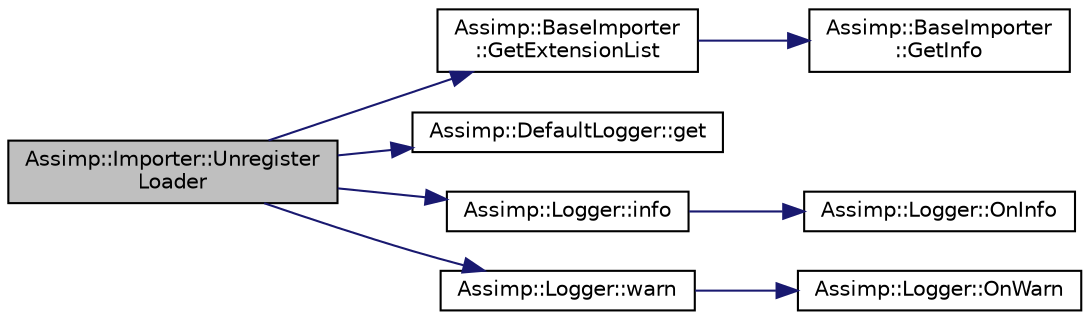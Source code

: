 digraph "Assimp::Importer::UnregisterLoader"
{
  edge [fontname="Helvetica",fontsize="10",labelfontname="Helvetica",labelfontsize="10"];
  node [fontname="Helvetica",fontsize="10",shape=record];
  rankdir="LR";
  Node1 [label="Assimp::Importer::Unregister\lLoader",height=0.2,width=0.4,color="black", fillcolor="grey75", style="filled", fontcolor="black"];
  Node1 -> Node2 [color="midnightblue",fontsize="10",style="solid",fontname="Helvetica"];
  Node2 [label="Assimp::BaseImporter\l::GetExtensionList",height=0.2,width=0.4,color="black", fillcolor="white", style="filled",URL="$class_assimp_1_1_base_importer.html#a7ac75d5fcfe8784173bf117a912bafeb"];
  Node2 -> Node3 [color="midnightblue",fontsize="10",style="solid",fontname="Helvetica"];
  Node3 [label="Assimp::BaseImporter\l::GetInfo",height=0.2,width=0.4,color="black", fillcolor="white", style="filled",URL="$class_assimp_1_1_base_importer.html#a070b8c3f63767ad535c8ac509b725fc4"];
  Node1 -> Node4 [color="midnightblue",fontsize="10",style="solid",fontname="Helvetica"];
  Node4 [label="Assimp::DefaultLogger::get",height=0.2,width=0.4,color="black", fillcolor="white", style="filled",URL="$class_assimp_1_1_default_logger.html#a093cac26b06553ac774f84769cb0d691",tooltip="Getter for singleton instance. "];
  Node1 -> Node5 [color="midnightblue",fontsize="10",style="solid",fontname="Helvetica"];
  Node5 [label="Assimp::Logger::info",height=0.2,width=0.4,color="black", fillcolor="white", style="filled",URL="$class_assimp_1_1_logger.html#a12b8a125083c47ac0bb6056f00761e52",tooltip="Writes a info message. "];
  Node5 -> Node6 [color="midnightblue",fontsize="10",style="solid",fontname="Helvetica"];
  Node6 [label="Assimp::Logger::OnInfo",height=0.2,width=0.4,color="black", fillcolor="white", style="filled",URL="$class_assimp_1_1_logger.html#aba81c4562ff8db83f06c6b62f2eb7983",tooltip="Called as a request to write a specific info message. "];
  Node1 -> Node7 [color="midnightblue",fontsize="10",style="solid",fontname="Helvetica"];
  Node7 [label="Assimp::Logger::warn",height=0.2,width=0.4,color="black", fillcolor="white", style="filled",URL="$class_assimp_1_1_logger.html#a32bc5ee4b23df13551b83b925907f1b1",tooltip="Writes a warning message. "];
  Node7 -> Node8 [color="midnightblue",fontsize="10",style="solid",fontname="Helvetica"];
  Node8 [label="Assimp::Logger::OnWarn",height=0.2,width=0.4,color="black", fillcolor="white", style="filled",URL="$class_assimp_1_1_logger.html#ab8066978dd37992f711d75d49cf4607b",tooltip="Called as a request to write a specific warn message. "];
}
